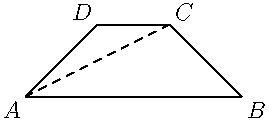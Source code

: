 unitsize(0.5inch);

draw((0, 0)--(1, 1)--(2, 1)--(3, 0)--cycle);

label("$A$", (0, 0), SW);
label("$D$", (1, 1), NW);
label("$C$", (2, 1), NE);
label("$B$", (3, 0), SE);

draw((0, 0)--(2, 1), dashed);

